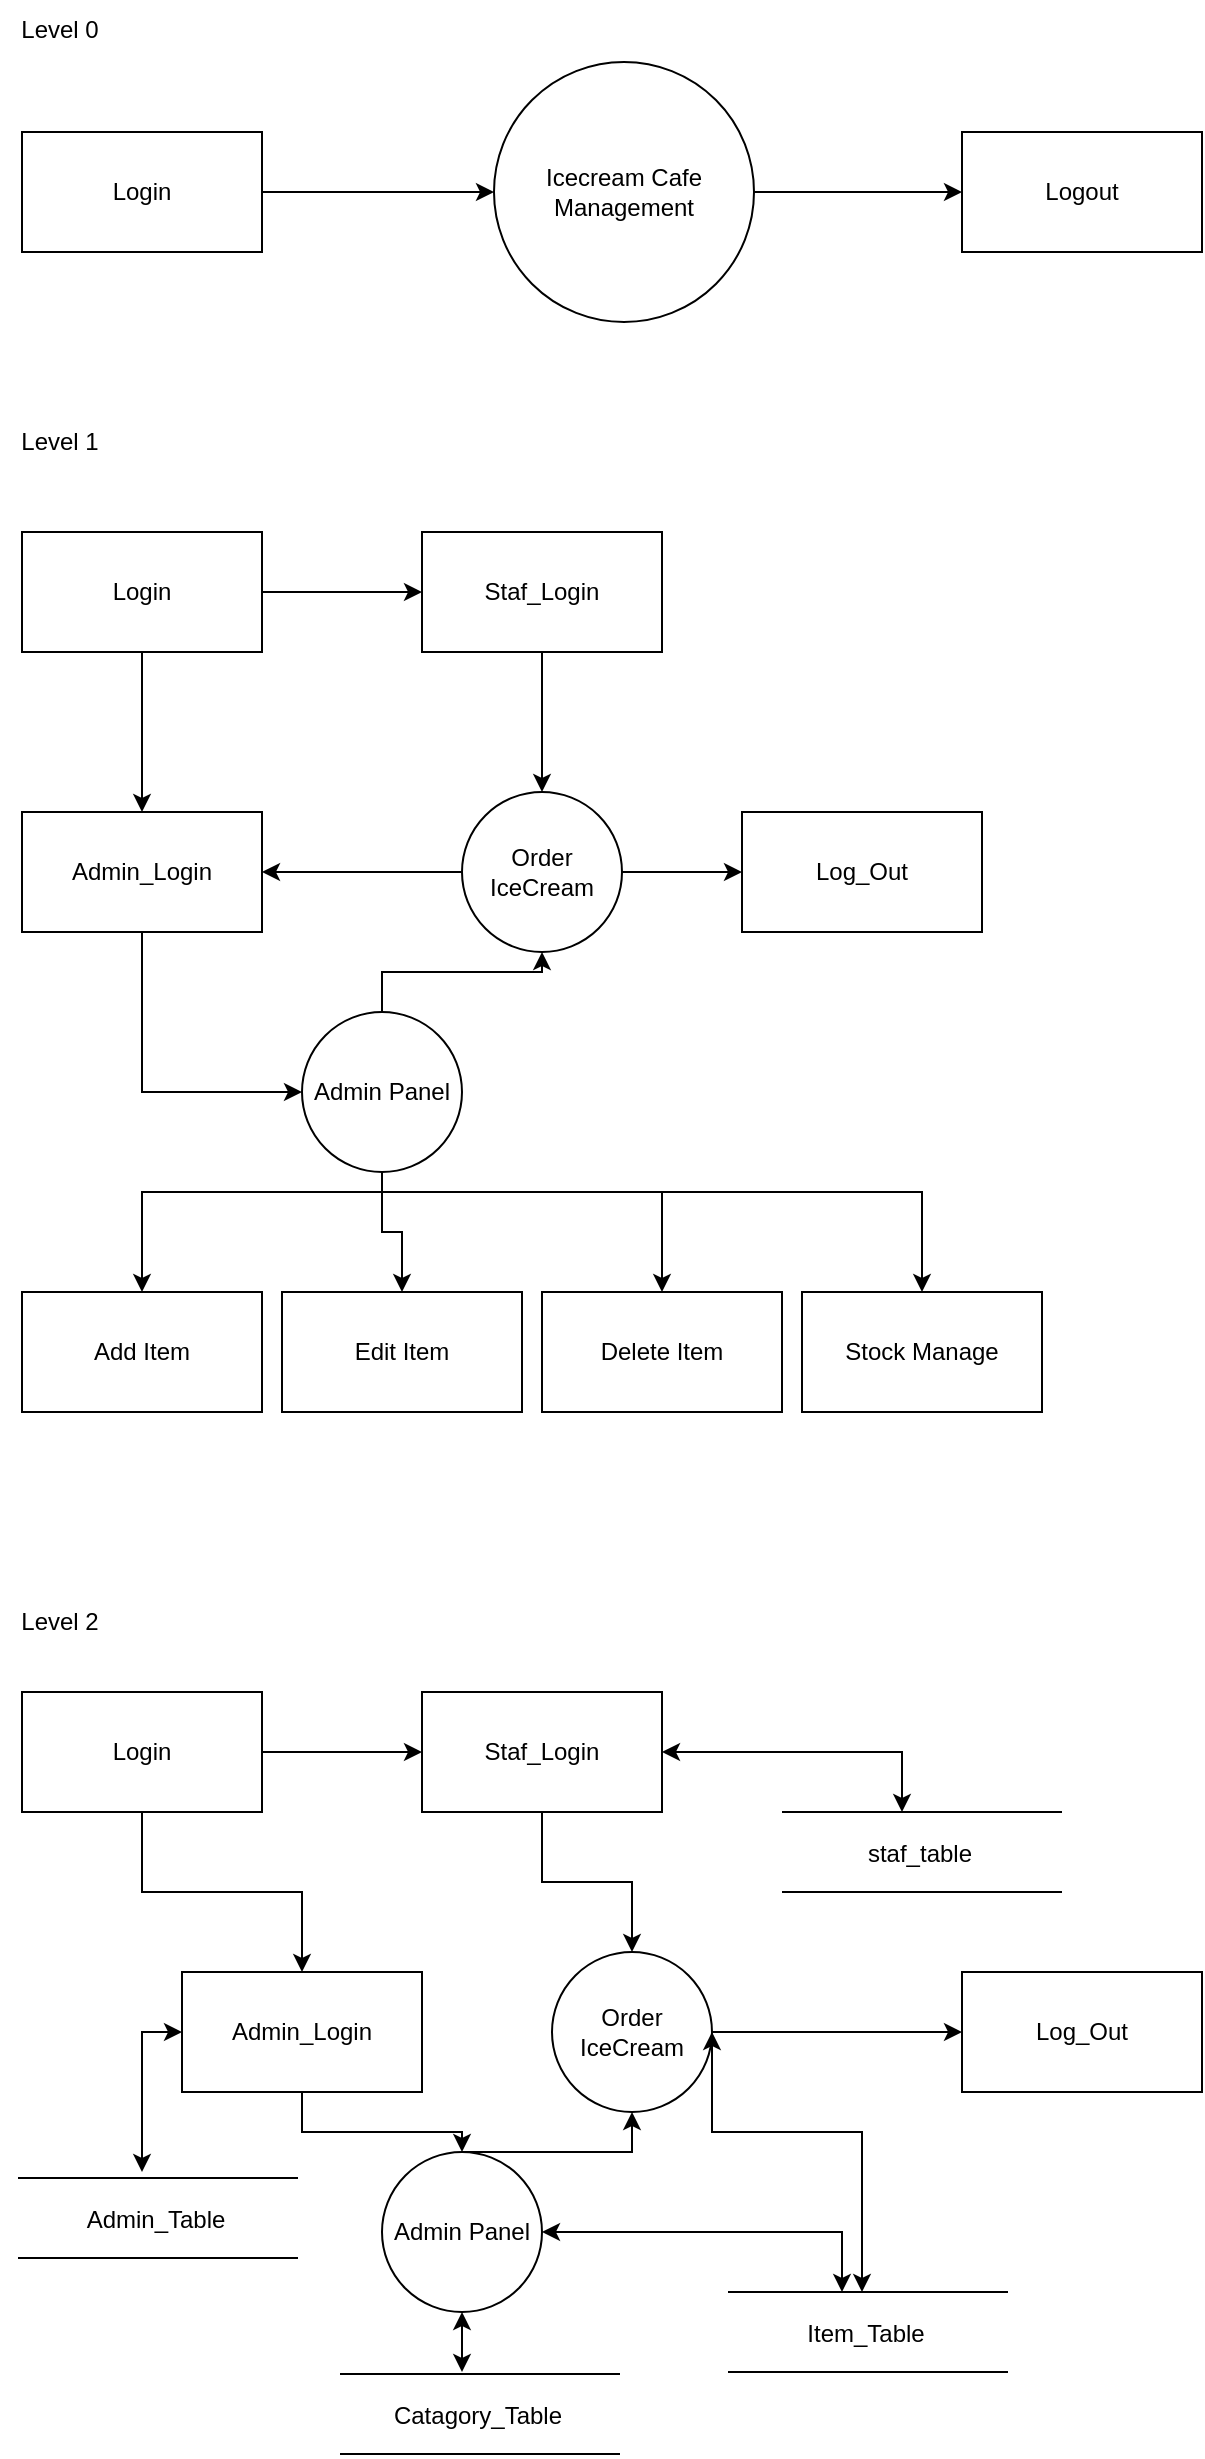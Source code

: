 <mxfile version="24.7.8">
  <diagram name="Page-1" id="H5BKsdoFyp4-4sg7PVjW">
    <mxGraphModel dx="794" dy="528" grid="1" gridSize="10" guides="1" tooltips="1" connect="1" arrows="1" fold="1" page="1" pageScale="1" pageWidth="850" pageHeight="1100" math="0" shadow="0">
      <root>
        <mxCell id="0" />
        <mxCell id="1" parent="0" />
        <mxCell id="xndJqumdYf-anLgGboN_-5" style="edgeStyle=orthogonalEdgeStyle;rounded=0;orthogonalLoop=1;jettySize=auto;html=1;entryX=0;entryY=0.5;entryDx=0;entryDy=0;" edge="1" parent="1" source="xndJqumdYf-anLgGboN_-2" target="xndJqumdYf-anLgGboN_-3">
          <mxGeometry relative="1" as="geometry" />
        </mxCell>
        <mxCell id="xndJqumdYf-anLgGboN_-2" value="Login" style="rounded=0;whiteSpace=wrap;html=1;" vertex="1" parent="1">
          <mxGeometry x="120" y="120" width="120" height="60" as="geometry" />
        </mxCell>
        <mxCell id="xndJqumdYf-anLgGboN_-6" style="edgeStyle=orthogonalEdgeStyle;rounded=0;orthogonalLoop=1;jettySize=auto;html=1;exitX=1;exitY=0.5;exitDx=0;exitDy=0;entryX=0;entryY=0.5;entryDx=0;entryDy=0;" edge="1" parent="1" source="xndJqumdYf-anLgGboN_-3" target="xndJqumdYf-anLgGboN_-4">
          <mxGeometry relative="1" as="geometry" />
        </mxCell>
        <mxCell id="xndJqumdYf-anLgGboN_-3" value="Icecream Cafe Management" style="ellipse;whiteSpace=wrap;html=1;aspect=fixed;" vertex="1" parent="1">
          <mxGeometry x="356" y="85" width="130" height="130" as="geometry" />
        </mxCell>
        <mxCell id="xndJqumdYf-anLgGboN_-4" value="Logout" style="rounded=0;whiteSpace=wrap;html=1;" vertex="1" parent="1">
          <mxGeometry x="590" y="120" width="120" height="60" as="geometry" />
        </mxCell>
        <mxCell id="xndJqumdYf-anLgGboN_-7" value="Level 0" style="text;html=1;align=center;verticalAlign=middle;whiteSpace=wrap;rounded=0;" vertex="1" parent="1">
          <mxGeometry x="109" y="54" width="60" height="30" as="geometry" />
        </mxCell>
        <mxCell id="xndJqumdYf-anLgGboN_-8" value="Level 1" style="text;html=1;align=center;verticalAlign=middle;whiteSpace=wrap;rounded=0;" vertex="1" parent="1">
          <mxGeometry x="109" y="260" width="60" height="30" as="geometry" />
        </mxCell>
        <mxCell id="xndJqumdYf-anLgGboN_-16" value="" style="edgeStyle=orthogonalEdgeStyle;rounded=0;orthogonalLoop=1;jettySize=auto;html=1;" edge="1" parent="1" source="xndJqumdYf-anLgGboN_-14" target="xndJqumdYf-anLgGboN_-15">
          <mxGeometry relative="1" as="geometry" />
        </mxCell>
        <mxCell id="xndJqumdYf-anLgGboN_-18" value="" style="edgeStyle=orthogonalEdgeStyle;rounded=0;orthogonalLoop=1;jettySize=auto;html=1;" edge="1" parent="1" source="xndJqumdYf-anLgGboN_-14" target="xndJqumdYf-anLgGboN_-17">
          <mxGeometry relative="1" as="geometry" />
        </mxCell>
        <mxCell id="xndJqumdYf-anLgGboN_-14" value="Login" style="rounded=0;whiteSpace=wrap;html=1;" vertex="1" parent="1">
          <mxGeometry x="120" y="320" width="120" height="60" as="geometry" />
        </mxCell>
        <mxCell id="xndJqumdYf-anLgGboN_-20" value="" style="edgeStyle=orthogonalEdgeStyle;rounded=0;orthogonalLoop=1;jettySize=auto;html=1;" edge="1" parent="1" source="xndJqumdYf-anLgGboN_-15" target="xndJqumdYf-anLgGboN_-19">
          <mxGeometry relative="1" as="geometry" />
        </mxCell>
        <mxCell id="xndJqumdYf-anLgGboN_-15" value="Staf_Login" style="whiteSpace=wrap;html=1;rounded=0;" vertex="1" parent="1">
          <mxGeometry x="320" y="320" width="120" height="60" as="geometry" />
        </mxCell>
        <mxCell id="xndJqumdYf-anLgGboN_-25" value="" style="edgeStyle=orthogonalEdgeStyle;rounded=0;orthogonalLoop=1;jettySize=auto;html=1;entryX=0;entryY=0.5;entryDx=0;entryDy=0;" edge="1" parent="1" source="xndJqumdYf-anLgGboN_-17" target="xndJqumdYf-anLgGboN_-24">
          <mxGeometry relative="1" as="geometry">
            <Array as="points">
              <mxPoint x="180" y="600" />
            </Array>
          </mxGeometry>
        </mxCell>
        <mxCell id="xndJqumdYf-anLgGboN_-17" value="Admin_Login" style="whiteSpace=wrap;html=1;rounded=0;" vertex="1" parent="1">
          <mxGeometry x="120" y="460" width="120" height="60" as="geometry" />
        </mxCell>
        <mxCell id="xndJqumdYf-anLgGboN_-21" style="edgeStyle=orthogonalEdgeStyle;rounded=0;orthogonalLoop=1;jettySize=auto;html=1;exitX=0;exitY=0.5;exitDx=0;exitDy=0;entryX=1;entryY=0.5;entryDx=0;entryDy=0;" edge="1" parent="1" source="xndJqumdYf-anLgGboN_-19" target="xndJqumdYf-anLgGboN_-17">
          <mxGeometry relative="1" as="geometry" />
        </mxCell>
        <mxCell id="xndJqumdYf-anLgGboN_-23" value="" style="edgeStyle=orthogonalEdgeStyle;rounded=0;orthogonalLoop=1;jettySize=auto;html=1;" edge="1" parent="1" source="xndJqumdYf-anLgGboN_-19" target="xndJqumdYf-anLgGboN_-22">
          <mxGeometry relative="1" as="geometry" />
        </mxCell>
        <mxCell id="xndJqumdYf-anLgGboN_-19" value="Order IceCream" style="ellipse;whiteSpace=wrap;html=1;rounded=0;" vertex="1" parent="1">
          <mxGeometry x="340" y="450" width="80" height="80" as="geometry" />
        </mxCell>
        <mxCell id="xndJqumdYf-anLgGboN_-22" value="Log_Out" style="whiteSpace=wrap;html=1;rounded=0;" vertex="1" parent="1">
          <mxGeometry x="480" y="460" width="120" height="60" as="geometry" />
        </mxCell>
        <mxCell id="xndJqumdYf-anLgGboN_-27" style="edgeStyle=orthogonalEdgeStyle;rounded=0;orthogonalLoop=1;jettySize=auto;html=1;exitX=0.5;exitY=0;exitDx=0;exitDy=0;entryX=0.5;entryY=1;entryDx=0;entryDy=0;" edge="1" parent="1" source="xndJqumdYf-anLgGboN_-24" target="xndJqumdYf-anLgGboN_-19">
          <mxGeometry relative="1" as="geometry">
            <Array as="points">
              <mxPoint x="300" y="540" />
              <mxPoint x="380" y="540" />
            </Array>
          </mxGeometry>
        </mxCell>
        <mxCell id="xndJqumdYf-anLgGboN_-29" value="" style="edgeStyle=orthogonalEdgeStyle;rounded=0;orthogonalLoop=1;jettySize=auto;html=1;" edge="1" parent="1" source="xndJqumdYf-anLgGboN_-24" target="xndJqumdYf-anLgGboN_-28">
          <mxGeometry relative="1" as="geometry">
            <Array as="points">
              <mxPoint x="300" y="650" />
              <mxPoint x="180" y="650" />
            </Array>
          </mxGeometry>
        </mxCell>
        <mxCell id="xndJqumdYf-anLgGboN_-31" value="" style="edgeStyle=orthogonalEdgeStyle;rounded=0;orthogonalLoop=1;jettySize=auto;html=1;" edge="1" parent="1" source="xndJqumdYf-anLgGboN_-24" target="xndJqumdYf-anLgGboN_-30">
          <mxGeometry relative="1" as="geometry" />
        </mxCell>
        <mxCell id="xndJqumdYf-anLgGboN_-33" value="" style="edgeStyle=orthogonalEdgeStyle;rounded=0;orthogonalLoop=1;jettySize=auto;html=1;" edge="1" parent="1" source="xndJqumdYf-anLgGboN_-24" target="xndJqumdYf-anLgGboN_-32">
          <mxGeometry relative="1" as="geometry">
            <Array as="points">
              <mxPoint x="300" y="650" />
              <mxPoint x="440" y="650" />
            </Array>
          </mxGeometry>
        </mxCell>
        <mxCell id="xndJqumdYf-anLgGboN_-35" value="" style="edgeStyle=orthogonalEdgeStyle;rounded=0;orthogonalLoop=1;jettySize=auto;html=1;exitX=0.5;exitY=1;exitDx=0;exitDy=0;" edge="1" parent="1" source="xndJqumdYf-anLgGboN_-24" target="xndJqumdYf-anLgGboN_-34">
          <mxGeometry relative="1" as="geometry">
            <Array as="points">
              <mxPoint x="300" y="650" />
              <mxPoint x="570" y="650" />
            </Array>
          </mxGeometry>
        </mxCell>
        <mxCell id="xndJqumdYf-anLgGboN_-24" value="Admin Panel" style="ellipse;whiteSpace=wrap;html=1;rounded=0;" vertex="1" parent="1">
          <mxGeometry x="260" y="560" width="80" height="80" as="geometry" />
        </mxCell>
        <mxCell id="xndJqumdYf-anLgGboN_-28" value="Add Item" style="whiteSpace=wrap;html=1;rounded=0;" vertex="1" parent="1">
          <mxGeometry x="120" y="700" width="120" height="60" as="geometry" />
        </mxCell>
        <mxCell id="xndJqumdYf-anLgGboN_-30" value="Edit Item" style="whiteSpace=wrap;html=1;rounded=0;" vertex="1" parent="1">
          <mxGeometry x="250" y="700" width="120" height="60" as="geometry" />
        </mxCell>
        <mxCell id="xndJqumdYf-anLgGboN_-32" value="Delete Item" style="whiteSpace=wrap;html=1;rounded=0;" vertex="1" parent="1">
          <mxGeometry x="380" y="700" width="120" height="60" as="geometry" />
        </mxCell>
        <mxCell id="xndJqumdYf-anLgGboN_-34" value="Stock Manage" style="whiteSpace=wrap;html=1;rounded=0;" vertex="1" parent="1">
          <mxGeometry x="510" y="700" width="120" height="60" as="geometry" />
        </mxCell>
        <mxCell id="xndJqumdYf-anLgGboN_-36" value="Level 2" style="text;html=1;align=center;verticalAlign=middle;whiteSpace=wrap;rounded=0;" vertex="1" parent="1">
          <mxGeometry x="109" y="850" width="60" height="30" as="geometry" />
        </mxCell>
        <mxCell id="xndJqumdYf-anLgGboN_-39" value="" style="edgeStyle=orthogonalEdgeStyle;rounded=0;orthogonalLoop=1;jettySize=auto;html=1;" edge="1" parent="1" source="xndJqumdYf-anLgGboN_-37" target="xndJqumdYf-anLgGboN_-38">
          <mxGeometry relative="1" as="geometry" />
        </mxCell>
        <mxCell id="xndJqumdYf-anLgGboN_-41" value="" style="edgeStyle=orthogonalEdgeStyle;rounded=0;orthogonalLoop=1;jettySize=auto;html=1;" edge="1" parent="1" source="xndJqumdYf-anLgGboN_-37" target="xndJqumdYf-anLgGboN_-40">
          <mxGeometry relative="1" as="geometry" />
        </mxCell>
        <mxCell id="xndJqumdYf-anLgGboN_-37" value="Login" style="rounded=0;whiteSpace=wrap;html=1;" vertex="1" parent="1">
          <mxGeometry x="120" y="900" width="120" height="60" as="geometry" />
        </mxCell>
        <mxCell id="xndJqumdYf-anLgGboN_-43" value="" style="edgeStyle=orthogonalEdgeStyle;rounded=0;orthogonalLoop=1;jettySize=auto;html=1;" edge="1" parent="1" source="xndJqumdYf-anLgGboN_-38" target="xndJqumdYf-anLgGboN_-42">
          <mxGeometry relative="1" as="geometry" />
        </mxCell>
        <mxCell id="xndJqumdYf-anLgGboN_-38" value="Staf_Login" style="whiteSpace=wrap;html=1;rounded=0;" vertex="1" parent="1">
          <mxGeometry x="320" y="900" width="120" height="60" as="geometry" />
        </mxCell>
        <mxCell id="xndJqumdYf-anLgGboN_-54" value="" style="edgeStyle=orthogonalEdgeStyle;rounded=0;orthogonalLoop=1;jettySize=auto;html=1;" edge="1" parent="1" source="xndJqumdYf-anLgGboN_-40" target="xndJqumdYf-anLgGboN_-53">
          <mxGeometry relative="1" as="geometry" />
        </mxCell>
        <mxCell id="xndJqumdYf-anLgGboN_-40" value="Admin_Login" style="whiteSpace=wrap;html=1;rounded=0;" vertex="1" parent="1">
          <mxGeometry x="200" y="1040" width="120" height="60" as="geometry" />
        </mxCell>
        <mxCell id="xndJqumdYf-anLgGboN_-67" value="" style="edgeStyle=orthogonalEdgeStyle;rounded=0;orthogonalLoop=1;jettySize=auto;html=1;" edge="1" parent="1" source="xndJqumdYf-anLgGboN_-42" target="xndJqumdYf-anLgGboN_-66">
          <mxGeometry relative="1" as="geometry" />
        </mxCell>
        <mxCell id="xndJqumdYf-anLgGboN_-42" value="Order IceCream" style="ellipse;whiteSpace=wrap;html=1;rounded=0;" vertex="1" parent="1">
          <mxGeometry x="385" y="1030" width="80" height="80" as="geometry" />
        </mxCell>
        <mxCell id="xndJqumdYf-anLgGboN_-44" value="" style="endArrow=none;html=1;rounded=0;" edge="1" parent="1">
          <mxGeometry width="50" height="50" relative="1" as="geometry">
            <mxPoint x="500" y="960" as="sourcePoint" />
            <mxPoint x="640" y="960" as="targetPoint" />
          </mxGeometry>
        </mxCell>
        <mxCell id="xndJqumdYf-anLgGboN_-45" value="" style="endArrow=none;html=1;rounded=0;" edge="1" parent="1">
          <mxGeometry width="50" height="50" relative="1" as="geometry">
            <mxPoint x="500" y="1000" as="sourcePoint" />
            <mxPoint x="640" y="1000" as="targetPoint" />
          </mxGeometry>
        </mxCell>
        <mxCell id="xndJqumdYf-anLgGboN_-46" value="staf_table" style="text;html=1;align=center;verticalAlign=middle;whiteSpace=wrap;rounded=0;" vertex="1" parent="1">
          <mxGeometry x="539" y="966" width="60" height="30" as="geometry" />
        </mxCell>
        <mxCell id="xndJqumdYf-anLgGboN_-48" value="" style="endArrow=classic;startArrow=classic;html=1;rounded=0;exitX=1;exitY=0.5;exitDx=0;exitDy=0;" edge="1" parent="1" source="xndJqumdYf-anLgGboN_-38">
          <mxGeometry width="50" height="50" relative="1" as="geometry">
            <mxPoint x="490" y="960" as="sourcePoint" />
            <mxPoint x="560" y="960" as="targetPoint" />
            <Array as="points">
              <mxPoint x="560" y="930" />
            </Array>
          </mxGeometry>
        </mxCell>
        <mxCell id="xndJqumdYf-anLgGboN_-49" value="" style="endArrow=none;html=1;rounded=0;" edge="1" parent="1">
          <mxGeometry width="50" height="50" relative="1" as="geometry">
            <mxPoint x="118" y="1143" as="sourcePoint" />
            <mxPoint x="258" y="1143" as="targetPoint" />
          </mxGeometry>
        </mxCell>
        <mxCell id="xndJqumdYf-anLgGboN_-50" value="" style="endArrow=none;html=1;rounded=0;" edge="1" parent="1">
          <mxGeometry width="50" height="50" relative="1" as="geometry">
            <mxPoint x="118" y="1183" as="sourcePoint" />
            <mxPoint x="258" y="1183" as="targetPoint" />
          </mxGeometry>
        </mxCell>
        <mxCell id="xndJqumdYf-anLgGboN_-51" value="Admin_Table" style="text;html=1;align=center;verticalAlign=middle;whiteSpace=wrap;rounded=0;" vertex="1" parent="1">
          <mxGeometry x="157" y="1149" width="60" height="30" as="geometry" />
        </mxCell>
        <mxCell id="xndJqumdYf-anLgGboN_-52" value="" style="endArrow=classic;startArrow=classic;html=1;rounded=0;exitX=0;exitY=0.5;exitDx=0;exitDy=0;" edge="1" parent="1" source="xndJqumdYf-anLgGboN_-40">
          <mxGeometry width="50" height="50" relative="1" as="geometry">
            <mxPoint x="450" y="940" as="sourcePoint" />
            <mxPoint x="180" y="1140" as="targetPoint" />
            <Array as="points">
              <mxPoint x="180" y="1070" />
            </Array>
          </mxGeometry>
        </mxCell>
        <mxCell id="xndJqumdYf-anLgGboN_-64" style="edgeStyle=orthogonalEdgeStyle;rounded=0;orthogonalLoop=1;jettySize=auto;html=1;exitX=0.5;exitY=0;exitDx=0;exitDy=0;entryX=0.5;entryY=1;entryDx=0;entryDy=0;" edge="1" parent="1" source="xndJqumdYf-anLgGboN_-53" target="xndJqumdYf-anLgGboN_-42">
          <mxGeometry relative="1" as="geometry">
            <Array as="points">
              <mxPoint x="425" y="1130" />
            </Array>
          </mxGeometry>
        </mxCell>
        <mxCell id="xndJqumdYf-anLgGboN_-53" value="Admin Panel" style="ellipse;whiteSpace=wrap;html=1;rounded=0;" vertex="1" parent="1">
          <mxGeometry x="300" y="1130" width="80" height="80" as="geometry" />
        </mxCell>
        <mxCell id="xndJqumdYf-anLgGboN_-55" value="" style="endArrow=none;html=1;rounded=0;" edge="1" parent="1">
          <mxGeometry width="50" height="50" relative="1" as="geometry">
            <mxPoint x="473" y="1200" as="sourcePoint" />
            <mxPoint x="613" y="1200" as="targetPoint" />
          </mxGeometry>
        </mxCell>
        <mxCell id="xndJqumdYf-anLgGboN_-56" value="" style="endArrow=none;html=1;rounded=0;" edge="1" parent="1">
          <mxGeometry width="50" height="50" relative="1" as="geometry">
            <mxPoint x="473" y="1240" as="sourcePoint" />
            <mxPoint x="613" y="1240" as="targetPoint" />
          </mxGeometry>
        </mxCell>
        <mxCell id="xndJqumdYf-anLgGboN_-57" value="Item_Table" style="text;html=1;align=center;verticalAlign=middle;whiteSpace=wrap;rounded=0;" vertex="1" parent="1">
          <mxGeometry x="512" y="1206" width="60" height="30" as="geometry" />
        </mxCell>
        <mxCell id="xndJqumdYf-anLgGboN_-58" value="" style="endArrow=none;html=1;rounded=0;" edge="1" parent="1">
          <mxGeometry width="50" height="50" relative="1" as="geometry">
            <mxPoint x="279" y="1241" as="sourcePoint" />
            <mxPoint x="419" y="1241" as="targetPoint" />
          </mxGeometry>
        </mxCell>
        <mxCell id="xndJqumdYf-anLgGboN_-59" value="" style="endArrow=none;html=1;rounded=0;" edge="1" parent="1">
          <mxGeometry width="50" height="50" relative="1" as="geometry">
            <mxPoint x="279" y="1281" as="sourcePoint" />
            <mxPoint x="419" y="1281" as="targetPoint" />
          </mxGeometry>
        </mxCell>
        <mxCell id="xndJqumdYf-anLgGboN_-60" value="Catagory_Table" style="text;html=1;align=center;verticalAlign=middle;whiteSpace=wrap;rounded=0;" vertex="1" parent="1">
          <mxGeometry x="318" y="1247" width="60" height="30" as="geometry" />
        </mxCell>
        <mxCell id="xndJqumdYf-anLgGboN_-61" value="" style="endArrow=classic;startArrow=classic;html=1;rounded=0;entryX=1;entryY=0.5;entryDx=0;entryDy=0;" edge="1" parent="1" target="xndJqumdYf-anLgGboN_-42">
          <mxGeometry width="50" height="50" relative="1" as="geometry">
            <mxPoint x="540" y="1200" as="sourcePoint" />
            <mxPoint x="570" y="1090" as="targetPoint" />
            <Array as="points">
              <mxPoint x="540" y="1120" />
              <mxPoint x="465" y="1120" />
            </Array>
          </mxGeometry>
        </mxCell>
        <mxCell id="xndJqumdYf-anLgGboN_-62" value="" style="endArrow=classic;startArrow=classic;html=1;rounded=0;entryX=0.5;entryY=1;entryDx=0;entryDy=0;" edge="1" parent="1" target="xndJqumdYf-anLgGboN_-53">
          <mxGeometry width="50" height="50" relative="1" as="geometry">
            <mxPoint x="340" y="1240" as="sourcePoint" />
            <mxPoint x="230" y="1210" as="targetPoint" />
          </mxGeometry>
        </mxCell>
        <mxCell id="xndJqumdYf-anLgGboN_-63" value="" style="endArrow=classic;startArrow=classic;html=1;rounded=0;exitX=1;exitY=0.5;exitDx=0;exitDy=0;" edge="1" parent="1" source="xndJqumdYf-anLgGboN_-53">
          <mxGeometry width="50" height="50" relative="1" as="geometry">
            <mxPoint x="420" y="1200" as="sourcePoint" />
            <mxPoint x="530" y="1200" as="targetPoint" />
            <Array as="points">
              <mxPoint x="530" y="1170" />
            </Array>
          </mxGeometry>
        </mxCell>
        <mxCell id="xndJqumdYf-anLgGboN_-66" value="Log_Out" style="whiteSpace=wrap;html=1;rounded=0;" vertex="1" parent="1">
          <mxGeometry x="590" y="1040" width="120" height="60" as="geometry" />
        </mxCell>
      </root>
    </mxGraphModel>
  </diagram>
</mxfile>
